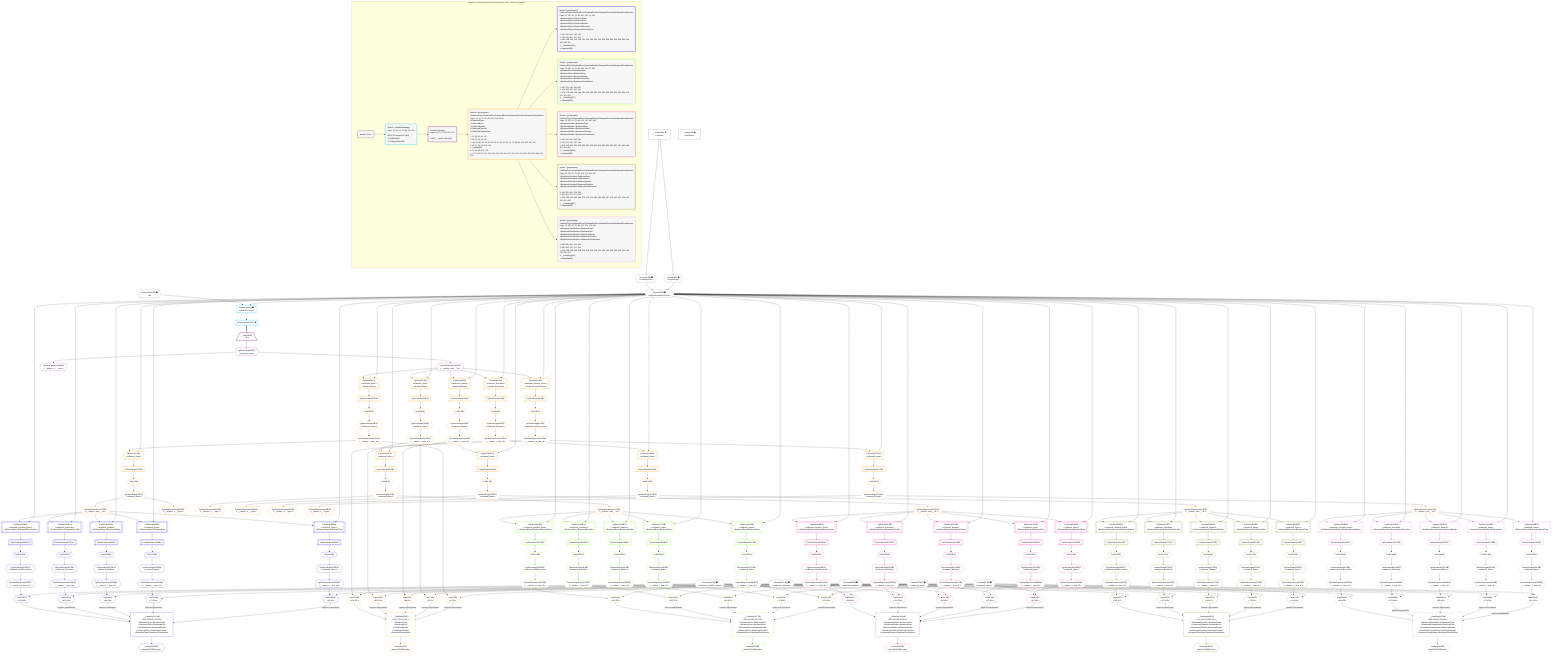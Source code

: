 %%{init: {'themeVariables': { 'fontSize': '12px'}}}%%
graph TD
    classDef path fill:#eee,stroke:#000,color:#000
    classDef plan fill:#fff,stroke-width:1px,color:#000
    classDef itemplan fill:#fff,stroke-width:2px,color:#000
    classDef unbatchedplan fill:#dff,stroke-width:1px,color:#000
    classDef sideeffectplan fill:#fcc,stroke-width:2px,color:#000
    classDef bucket fill:#f6f6f6,color:#000,stroke-width:2px,text-align:left

    subgraph "Buckets for queries/polymorphic/relay.polyroot_with_related_poly.simple"
    Bucket0("Bucket 0 (root)"):::bucket
    Bucket1("Bucket 1 (nullableBoundary)<br />Deps: 12, 14, 61, 75, 88, 101, 114<br /><br />ROOT Connectionᐸ8ᐳ[14]<br />1: PgSelect[16]<br />2: PgSelectRows[18]"):::bucket
    Bucket2("Bucket 2 (listItem)<br />Deps: 12, 61, 75, 88, 101, 114<br /><br />ROOT __Item{2}ᐸ18ᐳ[19]"):::bucket
    Bucket3("Bucket 3 (polymorphic)<br />RelationalTopic,RelationalPost,RelationalDivider,RelationalChecklist,RelationalChecklistItem<br />Deps: 12, 21, 61, 75, 88, 101, 114, 20, 66<br />ᐳRelationalTopic<br />ᐳRelationalPost<br />ᐳRelationalDivider<br />ᐳRelationalChecklist<br />ᐳRelationalChecklistItem<br /><br />1: 22, 33, 40, 47, 54<br />2: 30, 37, 44, 51, 58<br />ᐳ: 29, 32, 36, 39, 43, 46, 50, 53, 57, 60, 62, 63, 76, 77, 89, 90, 102, 103, 115, 116<br />3: 65, 67, 80, 93, 106, 119<br />ᐳ: Lambda[64]<br />4: 72, 85, 98, 111, 124<br />ᐳ: 71, 74, 84, 87, 97, 100, 110, 113, 123, 126, 127, 167, 207, 247, 287, 332, 358, 384, 410, 436"):::bucket
    Bucket4("Bucket 4 (polymorphic)<br />RelationalTopic,RelationalPost,RelationalDivider,RelationalChecklist,RelationalChecklistItem<br />Deps: 12, 127, 61, 75, 88, 101, 114, 74, 332<br />ᐳRelationalTopicᐳRelationalTopic<br />ᐳRelationalTopicᐳRelationalPost<br />ᐳRelationalTopicᐳRelationalDivider<br />ᐳRelationalTopicᐳRelationalChecklist<br />ᐳRelationalTopicᐳRelationalChecklistItem<br /><br />1: 128, 139, 146, 153, 160<br />2: 136, 143, 150, 157, 164<br />ᐳ: 135, 138, 142, 145, 149, 152, 156, 159, 163, 166, 328, 329, 334, 335, 339, 340, 344, 345, 349, 350<br />3: __DataOnly[331]<br />ᐳ: Lambda[330]"):::bucket
    Bucket5("Bucket 5 (polymorphic)<br />RelationalTopic,RelationalPost,RelationalDivider,RelationalChecklist,RelationalChecklistItem<br />Deps: 12, 167, 61, 75, 88, 101, 114, 87, 358<br />ᐳRelationalPostᐳRelationalTopic<br />ᐳRelationalPostᐳRelationalPost<br />ᐳRelationalPostᐳRelationalDivider<br />ᐳRelationalPostᐳRelationalChecklist<br />ᐳRelationalPostᐳRelationalChecklistItem<br /><br />1: 168, 179, 186, 193, 200<br />2: 176, 183, 190, 197, 204<br />ᐳ: 175, 178, 182, 185, 189, 192, 196, 199, 203, 206, 354, 355, 360, 361, 365, 366, 370, 371, 375, 376<br />3: __DataOnly[357]<br />ᐳ: Lambda[356]"):::bucket
    Bucket6("Bucket 6 (polymorphic)<br />RelationalTopic,RelationalPost,RelationalDivider,RelationalChecklist,RelationalChecklistItem<br />Deps: 12, 207, 61, 75, 88, 101, 114, 100, 384<br />ᐳRelationalDividerᐳRelationalTopic<br />ᐳRelationalDividerᐳRelationalPost<br />ᐳRelationalDividerᐳRelationalDivider<br />ᐳRelationalDividerᐳRelationalChecklist<br />ᐳRelationalDividerᐳRelationalChecklistItem<br /><br />1: 208, 219, 226, 233, 240<br />2: 216, 223, 230, 237, 244<br />ᐳ: 215, 218, 222, 225, 229, 232, 236, 239, 243, 246, 380, 381, 386, 387, 391, 392, 396, 397, 401, 402<br />3: __DataOnly[383]<br />ᐳ: Lambda[382]"):::bucket
    Bucket7("Bucket 7 (polymorphic)<br />RelationalTopic,RelationalPost,RelationalDivider,RelationalChecklist,RelationalChecklistItem<br />Deps: 12, 247, 61, 75, 88, 101, 114, 113, 410<br />ᐳRelationalChecklistᐳRelationalTopic<br />ᐳRelationalChecklistᐳRelationalPost<br />ᐳRelationalChecklistᐳRelationalDivider<br />ᐳRelationalChecklistᐳRelationalChecklist<br />ᐳRelationalChecklistᐳRelationalChecklistItem<br /><br />1: 248, 259, 266, 273, 280<br />2: 256, 263, 270, 277, 284<br />ᐳ: 255, 258, 262, 265, 269, 272, 276, 279, 283, 286, 406, 407, 412, 413, 417, 418, 422, 423, 427, 428<br />3: __DataOnly[409]<br />ᐳ: Lambda[408]"):::bucket
    Bucket8("Bucket 8 (polymorphic)<br />RelationalTopic,RelationalPost,RelationalDivider,RelationalChecklist,RelationalChecklistItem<br />Deps: 12, 287, 61, 75, 88, 101, 114, 126, 436<br />ᐳRelationalChecklistItemᐳRelationalTopic<br />ᐳRelationalChecklistItemᐳRelationalPost<br />ᐳRelationalChecklistItemᐳRelationalDivider<br />ᐳRelationalChecklistItemᐳRelationalChecklist<br />ᐳRelationalChecklistItemᐳRelationalChecklistItem<br /><br />1: 288, 299, 306, 313, 320<br />2: 296, 303, 310, 317, 324<br />ᐳ: 295, 298, 302, 305, 309, 312, 316, 319, 323, 326, 432, 433, 438, 439, 443, 444, 448, 449, 453, 454<br />3: __DataOnly[435]<br />ᐳ: Lambda[434]"):::bucket
    end
    Bucket0 --> Bucket1
    Bucket1 --> Bucket2
    Bucket2 --> Bucket3
    Bucket3 --> Bucket4 & Bucket5 & Bucket6 & Bucket7 & Bucket8

    %% plan dependencies
    Object12{{"Object[12∈0] ➊<br />ᐸ{pgSettings,withPgClient}ᐳ"}}:::plan
    Access9{{"Access[9∈0] ➊<br />ᐸ2.pgSettingsᐳ"}}:::plan
    Access11{{"Access[11∈0] ➊<br />ᐸ2.withPgClientᐳ"}}:::plan
    Access9 & Access11 --> Object12
    __Value2["__Value[2∈0] ➊<br />ᐸcontextᐳ"]:::plan
    __Value2 --> Access9
    __Value2 --> Access11
    __Value4["__Value[4∈0] ➊<br />ᐸrootValueᐳ"]:::plan
    Connection14{{"Connection[14∈0] ➊<br />ᐸ8ᐳ"}}:::plan
    Constant61{{"Constant[61∈0] ➊<br />ᐸ'relational_topics'ᐳ"}}:::plan
    Constant75{{"Constant[75∈0] ➊<br />ᐸ'relational_posts'ᐳ"}}:::plan
    Constant88{{"Constant[88∈0] ➊<br />ᐸ'relational_dividers'ᐳ"}}:::plan
    Constant101{{"Constant[101∈0] ➊<br />ᐸ'relational_checklists'ᐳ"}}:::plan
    Constant114{{"Constant[114∈0] ➊<br />ᐸ'relational_checklist_items'ᐳ"}}:::plan
    PgSelect16[["PgSelect[16∈1] ➊<br />ᐸrelational_itemsᐳ"]]:::plan
    Object12 & Connection14 --> PgSelect16
    PgSelectRows18[["PgSelectRows[18∈1] ➊"]]:::plan
    PgSelect16 --> PgSelectRows18
    __Item19[/"__Item[19∈2]<br />ᐸ18ᐳ"\]:::itemplan
    PgSelectRows18 ==> __Item19
    PgSelectSingle20{{"PgSelectSingle[20∈2]<br />ᐸrelational_itemsᐳ"}}:::plan
    __Item19 --> PgSelectSingle20
    PgClassExpression21{{"PgClassExpression[21∈2]<br />ᐸ__relation...ems__.”id”ᐳ"}}:::plan
    PgSelectSingle20 --> PgClassExpression21
    PgClassExpression66{{"PgClassExpression[66∈2]<br />ᐸ__relation...s__.”type”ᐳ"}}:::plan
    PgSelectSingle20 --> PgClassExpression66
    __DataOnly65["__DataOnly[65∈3]<br />ᐸ63,77,90,103,116ᐳ<br />ᐳRelationalTopic<br />ᐳRelationalPost<br />ᐳRelationalDivider<br />ᐳRelationalChecklist<br />ᐳRelationalChecklistItem"]:::plan
    List63{{"List[63∈3]^<br />ᐸ61,62ᐳ"}}:::plan
    List77{{"List[77∈3]^<br />ᐸ75,76ᐳ"}}:::plan
    List90{{"List[90∈3]^<br />ᐸ88,89ᐳ"}}:::plan
    List103{{"List[103∈3]^<br />ᐸ101,102ᐳ"}}:::plan
    List116{{"List[116∈3]^<br />ᐸ114,115ᐳ"}}:::plan
    List63 -->|"trapError;trapInhibited"| __DataOnly65
    List77 -->|"trapError;trapInhibited"| __DataOnly65
    List90 -->|"trapError;trapInhibited"| __DataOnly65
    List103 -->|"trapError;trapInhibited"| __DataOnly65
    List116 --> __DataOnly65
    PgSelect22[["PgSelect[22∈3]<br />ᐸrelational_topicsᐳ<br />ᐳRelationalTopic"]]:::plan
    Object12 & PgClassExpression21 --> PgSelect22
    PgSelect33[["PgSelect[33∈3]<br />ᐸrelational_postsᐳ<br />ᐳRelationalPost"]]:::plan
    Object12 & PgClassExpression21 --> PgSelect33
    PgSelect40[["PgSelect[40∈3]<br />ᐸrelational_dividersᐳ<br />ᐳRelationalDivider"]]:::plan
    Object12 & PgClassExpression21 --> PgSelect40
    PgSelect47[["PgSelect[47∈3]<br />ᐸrelational_checklistsᐳ<br />ᐳRelationalChecklist"]]:::plan
    Object12 & PgClassExpression21 --> PgSelect47
    PgSelect54[["PgSelect[54∈3]<br />ᐸrelational_checklist_itemsᐳ<br />ᐳRelationalChecklistItem"]]:::plan
    Object12 & PgClassExpression21 --> PgSelect54
    PgClassExpression62{{"PgClassExpression[62∈3]^<br />ᐸ__relation...c_item_id”ᐳ"}}:::plan
    Constant61 & PgClassExpression62 --> List63
    PgSelect67[["PgSelect[67∈3]^<br />ᐸrelational_itemsᐳ"]]:::plan
    Object12 & PgClassExpression62 --> PgSelect67
    PgClassExpression76{{"PgClassExpression[76∈3]^<br />ᐸ__relation...t_item_id”ᐳ"}}:::plan
    Constant75 & PgClassExpression76 --> List77
    PgSelect80[["PgSelect[80∈3]^<br />ᐸrelational_itemsᐳ"]]:::plan
    Object12 & PgClassExpression76 --> PgSelect80
    PgClassExpression89{{"PgClassExpression[89∈3]^<br />ᐸ__relation...r_item_id”ᐳ"}}:::plan
    Constant88 & PgClassExpression89 --> List90
    PgSelect93[["PgSelect[93∈3]^<br />ᐸrelational_itemsᐳ"]]:::plan
    Object12 & PgClassExpression89 --> PgSelect93
    PgClassExpression102{{"PgClassExpression[102∈3]^<br />ᐸ__relation...t_item_id”ᐳ"}}:::plan
    Constant101 & PgClassExpression102 --> List103
    PgSelect106[["PgSelect[106∈3]^<br />ᐸrelational_itemsᐳ"]]:::plan
    Object12 & PgClassExpression102 --> PgSelect106
    PgClassExpression115{{"PgClassExpression[115∈3]^<br />ᐸ__relation...m_item_id”ᐳ"}}:::plan
    Constant114 & PgClassExpression115 --> List116
    PgSelect119[["PgSelect[119∈3]^<br />ᐸrelational_itemsᐳ"]]:::plan
    Object12 & PgClassExpression115 --> PgSelect119
    First29{{"First[29∈3]^"}}:::plan
    PgSelectRows30[["PgSelectRows[30∈3]^"]]:::plan
    PgSelectRows30 --> First29
    PgSelect22 --> PgSelectRows30
    PgSelectSingle32{{"PgSelectSingle[32∈3]^<br />ᐸrelational_topicsᐳ"}}:::plan
    First29 --> PgSelectSingle32
    First36{{"First[36∈3]^"}}:::plan
    PgSelectRows37[["PgSelectRows[37∈3]^"]]:::plan
    PgSelectRows37 --> First36
    PgSelect33 --> PgSelectRows37
    PgSelectSingle39{{"PgSelectSingle[39∈3]^<br />ᐸrelational_postsᐳ"}}:::plan
    First36 --> PgSelectSingle39
    First43{{"First[43∈3]^"}}:::plan
    PgSelectRows44[["PgSelectRows[44∈3]^"]]:::plan
    PgSelectRows44 --> First43
    PgSelect40 --> PgSelectRows44
    PgSelectSingle46{{"PgSelectSingle[46∈3]^<br />ᐸrelational_dividersᐳ"}}:::plan
    First43 --> PgSelectSingle46
    First50{{"First[50∈3]^"}}:::plan
    PgSelectRows51[["PgSelectRows[51∈3]^"]]:::plan
    PgSelectRows51 --> First50
    PgSelect47 --> PgSelectRows51
    PgSelectSingle53{{"PgSelectSingle[53∈3]^<br />ᐸrelational_checklistsᐳ"}}:::plan
    First50 --> PgSelectSingle53
    First57{{"First[57∈3]^"}}:::plan
    PgSelectRows58[["PgSelectRows[58∈3]^"]]:::plan
    PgSelectRows58 --> First57
    PgSelect54 --> PgSelectRows58
    PgSelectSingle60{{"PgSelectSingle[60∈3]^<br />ᐸrelational_checklist_itemsᐳ"}}:::plan
    First57 --> PgSelectSingle60
    PgSelectSingle32 --> PgClassExpression62
    Lambda64{{"Lambda[64∈3]^<br />ᐸbase64JSONEncodeᐳ"}}:::plan
    __DataOnly65 --> Lambda64
    First71{{"First[71∈3]^"}}:::plan
    PgSelectRows72[["PgSelectRows[72∈3]^"]]:::plan
    PgSelectRows72 --> First71
    PgSelect67 --> PgSelectRows72
    PgSelectSingle74{{"PgSelectSingle[74∈3]^<br />ᐸrelational_itemsᐳ"}}:::plan
    First71 --> PgSelectSingle74
    PgSelectSingle39 --> PgClassExpression76
    First84{{"First[84∈3]^"}}:::plan
    PgSelectRows85[["PgSelectRows[85∈3]^"]]:::plan
    PgSelectRows85 --> First84
    PgSelect80 --> PgSelectRows85
    PgSelectSingle87{{"PgSelectSingle[87∈3]^<br />ᐸrelational_itemsᐳ"}}:::plan
    First84 --> PgSelectSingle87
    PgSelectSingle46 --> PgClassExpression89
    First97{{"First[97∈3]^"}}:::plan
    PgSelectRows98[["PgSelectRows[98∈3]^"]]:::plan
    PgSelectRows98 --> First97
    PgSelect93 --> PgSelectRows98
    PgSelectSingle100{{"PgSelectSingle[100∈3]^<br />ᐸrelational_itemsᐳ"}}:::plan
    First97 --> PgSelectSingle100
    PgSelectSingle53 --> PgClassExpression102
    First110{{"First[110∈3]^"}}:::plan
    PgSelectRows111[["PgSelectRows[111∈3]^"]]:::plan
    PgSelectRows111 --> First110
    PgSelect106 --> PgSelectRows111
    PgSelectSingle113{{"PgSelectSingle[113∈3]^<br />ᐸrelational_itemsᐳ"}}:::plan
    First110 --> PgSelectSingle113
    PgSelectSingle60 --> PgClassExpression115
    First123{{"First[123∈3]^"}}:::plan
    PgSelectRows124[["PgSelectRows[124∈3]^"]]:::plan
    PgSelectRows124 --> First123
    PgSelect119 --> PgSelectRows124
    PgSelectSingle126{{"PgSelectSingle[126∈3]^<br />ᐸrelational_itemsᐳ"}}:::plan
    First123 --> PgSelectSingle126
    PgClassExpression127{{"PgClassExpression[127∈3]^<br />ᐸ__relation...ems__.”id”ᐳ"}}:::plan
    PgSelectSingle74 --> PgClassExpression127
    PgClassExpression167{{"PgClassExpression[167∈3]^<br />ᐸ__relation...ems__.”id”ᐳ"}}:::plan
    PgSelectSingle87 --> PgClassExpression167
    PgClassExpression207{{"PgClassExpression[207∈3]^<br />ᐸ__relation...ems__.”id”ᐳ"}}:::plan
    PgSelectSingle100 --> PgClassExpression207
    PgClassExpression247{{"PgClassExpression[247∈3]^<br />ᐸ__relation...ems__.”id”ᐳ"}}:::plan
    PgSelectSingle113 --> PgClassExpression247
    PgClassExpression287{{"PgClassExpression[287∈3]^<br />ᐸ__relation...ems__.”id”ᐳ"}}:::plan
    PgSelectSingle126 --> PgClassExpression287
    PgClassExpression332{{"PgClassExpression[332∈3]^<br />ᐸ__relation...s__.”type”ᐳ"}}:::plan
    PgSelectSingle74 --> PgClassExpression332
    PgClassExpression358{{"PgClassExpression[358∈3]^<br />ᐸ__relation...s__.”type”ᐳ"}}:::plan
    PgSelectSingle87 --> PgClassExpression358
    PgClassExpression384{{"PgClassExpression[384∈3]^<br />ᐸ__relation...s__.”type”ᐳ"}}:::plan
    PgSelectSingle100 --> PgClassExpression384
    PgClassExpression410{{"PgClassExpression[410∈3]^<br />ᐸ__relation...s__.”type”ᐳ"}}:::plan
    PgSelectSingle113 --> PgClassExpression410
    PgClassExpression436{{"PgClassExpression[436∈3]^<br />ᐸ__relation...s__.”type”ᐳ"}}:::plan
    PgSelectSingle126 --> PgClassExpression436
    __DataOnly331["__DataOnly[331∈4]<br />ᐸ329,335,340,345,350ᐳ<br />ᐳRelationalTopicᐳRelationalTopic<br />ᐳRelationalTopicᐳRelationalPost<br />ᐳRelationalTopicᐳRelationalDivider<br />ᐳRelationalTopicᐳRelationalChecklist<br />ᐳRelationalTopicᐳRelationalChecklistItem"]:::plan
    List329{{"List[329∈4]^<br />ᐸ61,328ᐳ"}}:::plan
    List335{{"List[335∈4]^<br />ᐸ75,334ᐳ"}}:::plan
    List340{{"List[340∈4]^<br />ᐸ88,339ᐳ"}}:::plan
    List345{{"List[345∈4]^<br />ᐸ101,344ᐳ"}}:::plan
    List350{{"List[350∈4]^<br />ᐸ114,349ᐳ"}}:::plan
    List329 -->|"trapError;trapInhibited"| __DataOnly331
    List335 -->|"trapError;trapInhibited"| __DataOnly331
    List340 -->|"trapError;trapInhibited"| __DataOnly331
    List345 -->|"trapError;trapInhibited"| __DataOnly331
    List350 --> __DataOnly331
    PgSelect128[["PgSelect[128∈4]<br />ᐸrelational_topicsᐳ<br />ᐳRelationalTopicᐳRelationalTopic"]]:::plan
    Object12 & PgClassExpression127 --> PgSelect128
    PgSelect139[["PgSelect[139∈4]<br />ᐸrelational_postsᐳ<br />ᐳRelationalTopicᐳRelationalPost"]]:::plan
    Object12 & PgClassExpression127 --> PgSelect139
    PgSelect146[["PgSelect[146∈4]<br />ᐸrelational_dividersᐳ<br />ᐳRelationalTopicᐳRelationalDivider"]]:::plan
    Object12 & PgClassExpression127 --> PgSelect146
    PgSelect153[["PgSelect[153∈4]<br />ᐸrelational_checklistsᐳ<br />ᐳRelationalTopicᐳRelationalChecklist"]]:::plan
    Object12 & PgClassExpression127 --> PgSelect153
    PgSelect160[["PgSelect[160∈4]<br />ᐸrelational_checklist_itemsᐳ<br />ᐳRelationalTopicᐳRelationalChecklistItem"]]:::plan
    Object12 & PgClassExpression127 --> PgSelect160
    PgClassExpression328{{"PgClassExpression[328∈4]^<br />ᐸ__relation...c_item_id”ᐳ"}}:::plan
    Constant61 & PgClassExpression328 --> List329
    PgClassExpression334{{"PgClassExpression[334∈4]^<br />ᐸ__relation...t_item_id”ᐳ"}}:::plan
    Constant75 & PgClassExpression334 --> List335
    PgClassExpression339{{"PgClassExpression[339∈4]^<br />ᐸ__relation...r_item_id”ᐳ"}}:::plan
    Constant88 & PgClassExpression339 --> List340
    PgClassExpression344{{"PgClassExpression[344∈4]^<br />ᐸ__relation...t_item_id”ᐳ"}}:::plan
    Constant101 & PgClassExpression344 --> List345
    PgClassExpression349{{"PgClassExpression[349∈4]^<br />ᐸ__relation...m_item_id”ᐳ"}}:::plan
    Constant114 & PgClassExpression349 --> List350
    First135{{"First[135∈4]^"}}:::plan
    PgSelectRows136[["PgSelectRows[136∈4]^"]]:::plan
    PgSelectRows136 --> First135
    PgSelect128 --> PgSelectRows136
    PgSelectSingle138{{"PgSelectSingle[138∈4]^<br />ᐸrelational_topicsᐳ"}}:::plan
    First135 --> PgSelectSingle138
    First142{{"First[142∈4]^"}}:::plan
    PgSelectRows143[["PgSelectRows[143∈4]^"]]:::plan
    PgSelectRows143 --> First142
    PgSelect139 --> PgSelectRows143
    PgSelectSingle145{{"PgSelectSingle[145∈4]^<br />ᐸrelational_postsᐳ"}}:::plan
    First142 --> PgSelectSingle145
    First149{{"First[149∈4]^"}}:::plan
    PgSelectRows150[["PgSelectRows[150∈4]^"]]:::plan
    PgSelectRows150 --> First149
    PgSelect146 --> PgSelectRows150
    PgSelectSingle152{{"PgSelectSingle[152∈4]^<br />ᐸrelational_dividersᐳ"}}:::plan
    First149 --> PgSelectSingle152
    First156{{"First[156∈4]^"}}:::plan
    PgSelectRows157[["PgSelectRows[157∈4]^"]]:::plan
    PgSelectRows157 --> First156
    PgSelect153 --> PgSelectRows157
    PgSelectSingle159{{"PgSelectSingle[159∈4]^<br />ᐸrelational_checklistsᐳ"}}:::plan
    First156 --> PgSelectSingle159
    First163{{"First[163∈4]^"}}:::plan
    PgSelectRows164[["PgSelectRows[164∈4]^"]]:::plan
    PgSelectRows164 --> First163
    PgSelect160 --> PgSelectRows164
    PgSelectSingle166{{"PgSelectSingle[166∈4]^<br />ᐸrelational_checklist_itemsᐳ"}}:::plan
    First163 --> PgSelectSingle166
    PgSelectSingle138 --> PgClassExpression328
    Lambda330{{"Lambda[330∈4]^<br />ᐸbase64JSONEncodeᐳ"}}:::plan
    __DataOnly331 --> Lambda330
    PgSelectSingle145 --> PgClassExpression334
    PgSelectSingle152 --> PgClassExpression339
    PgSelectSingle159 --> PgClassExpression344
    PgSelectSingle166 --> PgClassExpression349
    __DataOnly357["__DataOnly[357∈5]<br />ᐸ355,361,366,371,376ᐳ<br />ᐳRelationalPostᐳRelationalTopic<br />ᐳRelationalPostᐳRelationalPost<br />ᐳRelationalPostᐳRelationalDivider<br />ᐳRelationalPostᐳRelationalChecklist<br />ᐳRelationalPostᐳRelationalChecklistItem"]:::plan
    List355{{"List[355∈5]^<br />ᐸ61,354ᐳ"}}:::plan
    List361{{"List[361∈5]^<br />ᐸ75,360ᐳ"}}:::plan
    List366{{"List[366∈5]^<br />ᐸ88,365ᐳ"}}:::plan
    List371{{"List[371∈5]^<br />ᐸ101,370ᐳ"}}:::plan
    List376{{"List[376∈5]^<br />ᐸ114,375ᐳ"}}:::plan
    List355 -->|"trapError;trapInhibited"| __DataOnly357
    List361 -->|"trapError;trapInhibited"| __DataOnly357
    List366 -->|"trapError;trapInhibited"| __DataOnly357
    List371 -->|"trapError;trapInhibited"| __DataOnly357
    List376 --> __DataOnly357
    PgSelect168[["PgSelect[168∈5]<br />ᐸrelational_topicsᐳ<br />ᐳRelationalPostᐳRelationalTopic"]]:::plan
    Object12 & PgClassExpression167 --> PgSelect168
    PgSelect179[["PgSelect[179∈5]<br />ᐸrelational_postsᐳ<br />ᐳRelationalPostᐳRelationalPost"]]:::plan
    Object12 & PgClassExpression167 --> PgSelect179
    PgSelect186[["PgSelect[186∈5]<br />ᐸrelational_dividersᐳ<br />ᐳRelationalPostᐳRelationalDivider"]]:::plan
    Object12 & PgClassExpression167 --> PgSelect186
    PgSelect193[["PgSelect[193∈5]<br />ᐸrelational_checklistsᐳ<br />ᐳRelationalPostᐳRelationalChecklist"]]:::plan
    Object12 & PgClassExpression167 --> PgSelect193
    PgSelect200[["PgSelect[200∈5]<br />ᐸrelational_checklist_itemsᐳ<br />ᐳRelationalPostᐳRelationalChecklistItem"]]:::plan
    Object12 & PgClassExpression167 --> PgSelect200
    PgClassExpression354{{"PgClassExpression[354∈5]^<br />ᐸ__relation...c_item_id”ᐳ"}}:::plan
    Constant61 & PgClassExpression354 --> List355
    PgClassExpression360{{"PgClassExpression[360∈5]^<br />ᐸ__relation...t_item_id”ᐳ"}}:::plan
    Constant75 & PgClassExpression360 --> List361
    PgClassExpression365{{"PgClassExpression[365∈5]^<br />ᐸ__relation...r_item_id”ᐳ"}}:::plan
    Constant88 & PgClassExpression365 --> List366
    PgClassExpression370{{"PgClassExpression[370∈5]^<br />ᐸ__relation...t_item_id”ᐳ"}}:::plan
    Constant101 & PgClassExpression370 --> List371
    PgClassExpression375{{"PgClassExpression[375∈5]^<br />ᐸ__relation...m_item_id”ᐳ"}}:::plan
    Constant114 & PgClassExpression375 --> List376
    First175{{"First[175∈5]^"}}:::plan
    PgSelectRows176[["PgSelectRows[176∈5]^"]]:::plan
    PgSelectRows176 --> First175
    PgSelect168 --> PgSelectRows176
    PgSelectSingle178{{"PgSelectSingle[178∈5]^<br />ᐸrelational_topicsᐳ"}}:::plan
    First175 --> PgSelectSingle178
    First182{{"First[182∈5]^"}}:::plan
    PgSelectRows183[["PgSelectRows[183∈5]^"]]:::plan
    PgSelectRows183 --> First182
    PgSelect179 --> PgSelectRows183
    PgSelectSingle185{{"PgSelectSingle[185∈5]^<br />ᐸrelational_postsᐳ"}}:::plan
    First182 --> PgSelectSingle185
    First189{{"First[189∈5]^"}}:::plan
    PgSelectRows190[["PgSelectRows[190∈5]^"]]:::plan
    PgSelectRows190 --> First189
    PgSelect186 --> PgSelectRows190
    PgSelectSingle192{{"PgSelectSingle[192∈5]^<br />ᐸrelational_dividersᐳ"}}:::plan
    First189 --> PgSelectSingle192
    First196{{"First[196∈5]^"}}:::plan
    PgSelectRows197[["PgSelectRows[197∈5]^"]]:::plan
    PgSelectRows197 --> First196
    PgSelect193 --> PgSelectRows197
    PgSelectSingle199{{"PgSelectSingle[199∈5]^<br />ᐸrelational_checklistsᐳ"}}:::plan
    First196 --> PgSelectSingle199
    First203{{"First[203∈5]^"}}:::plan
    PgSelectRows204[["PgSelectRows[204∈5]^"]]:::plan
    PgSelectRows204 --> First203
    PgSelect200 --> PgSelectRows204
    PgSelectSingle206{{"PgSelectSingle[206∈5]^<br />ᐸrelational_checklist_itemsᐳ"}}:::plan
    First203 --> PgSelectSingle206
    PgSelectSingle178 --> PgClassExpression354
    Lambda356{{"Lambda[356∈5]^<br />ᐸbase64JSONEncodeᐳ"}}:::plan
    __DataOnly357 --> Lambda356
    PgSelectSingle185 --> PgClassExpression360
    PgSelectSingle192 --> PgClassExpression365
    PgSelectSingle199 --> PgClassExpression370
    PgSelectSingle206 --> PgClassExpression375
    __DataOnly383["__DataOnly[383∈6]<br />ᐸ381,387,392,397,402ᐳ<br />ᐳRelationalDividerᐳRelationalTopic<br />ᐳRelationalDividerᐳRelationalPost<br />ᐳRelationalDividerᐳRelationalDivider<br />ᐳRelationalDividerᐳRelationalChecklist<br />ᐳRelationalDividerᐳRelationalChecklistItem"]:::plan
    List381{{"List[381∈6]^<br />ᐸ61,380ᐳ"}}:::plan
    List387{{"List[387∈6]^<br />ᐸ75,386ᐳ"}}:::plan
    List392{{"List[392∈6]^<br />ᐸ88,391ᐳ"}}:::plan
    List397{{"List[397∈6]^<br />ᐸ101,396ᐳ"}}:::plan
    List402{{"List[402∈6]^<br />ᐸ114,401ᐳ"}}:::plan
    List381 -->|"trapError;trapInhibited"| __DataOnly383
    List387 -->|"trapError;trapInhibited"| __DataOnly383
    List392 -->|"trapError;trapInhibited"| __DataOnly383
    List397 -->|"trapError;trapInhibited"| __DataOnly383
    List402 --> __DataOnly383
    PgSelect208[["PgSelect[208∈6]<br />ᐸrelational_topicsᐳ<br />ᐳRelationalDividerᐳRelationalTopic"]]:::plan
    Object12 & PgClassExpression207 --> PgSelect208
    PgSelect219[["PgSelect[219∈6]<br />ᐸrelational_postsᐳ<br />ᐳRelationalDividerᐳRelationalPost"]]:::plan
    Object12 & PgClassExpression207 --> PgSelect219
    PgSelect226[["PgSelect[226∈6]<br />ᐸrelational_dividersᐳ<br />ᐳRelationalDividerᐳRelationalDivider"]]:::plan
    Object12 & PgClassExpression207 --> PgSelect226
    PgSelect233[["PgSelect[233∈6]<br />ᐸrelational_checklistsᐳ<br />ᐳRelationalDividerᐳRelationalChecklist"]]:::plan
    Object12 & PgClassExpression207 --> PgSelect233
    PgSelect240[["PgSelect[240∈6]<br />ᐸrelational_checklist_itemsᐳ<br />ᐳRelationalDividerᐳRelationalChecklistItem"]]:::plan
    Object12 & PgClassExpression207 --> PgSelect240
    PgClassExpression380{{"PgClassExpression[380∈6]^<br />ᐸ__relation...c_item_id”ᐳ"}}:::plan
    Constant61 & PgClassExpression380 --> List381
    PgClassExpression386{{"PgClassExpression[386∈6]^<br />ᐸ__relation...t_item_id”ᐳ"}}:::plan
    Constant75 & PgClassExpression386 --> List387
    PgClassExpression391{{"PgClassExpression[391∈6]^<br />ᐸ__relation...r_item_id”ᐳ"}}:::plan
    Constant88 & PgClassExpression391 --> List392
    PgClassExpression396{{"PgClassExpression[396∈6]^<br />ᐸ__relation...t_item_id”ᐳ"}}:::plan
    Constant101 & PgClassExpression396 --> List397
    PgClassExpression401{{"PgClassExpression[401∈6]^<br />ᐸ__relation...m_item_id”ᐳ"}}:::plan
    Constant114 & PgClassExpression401 --> List402
    First215{{"First[215∈6]^"}}:::plan
    PgSelectRows216[["PgSelectRows[216∈6]^"]]:::plan
    PgSelectRows216 --> First215
    PgSelect208 --> PgSelectRows216
    PgSelectSingle218{{"PgSelectSingle[218∈6]^<br />ᐸrelational_topicsᐳ"}}:::plan
    First215 --> PgSelectSingle218
    First222{{"First[222∈6]^"}}:::plan
    PgSelectRows223[["PgSelectRows[223∈6]^"]]:::plan
    PgSelectRows223 --> First222
    PgSelect219 --> PgSelectRows223
    PgSelectSingle225{{"PgSelectSingle[225∈6]^<br />ᐸrelational_postsᐳ"}}:::plan
    First222 --> PgSelectSingle225
    First229{{"First[229∈6]^"}}:::plan
    PgSelectRows230[["PgSelectRows[230∈6]^"]]:::plan
    PgSelectRows230 --> First229
    PgSelect226 --> PgSelectRows230
    PgSelectSingle232{{"PgSelectSingle[232∈6]^<br />ᐸrelational_dividersᐳ"}}:::plan
    First229 --> PgSelectSingle232
    First236{{"First[236∈6]^"}}:::plan
    PgSelectRows237[["PgSelectRows[237∈6]^"]]:::plan
    PgSelectRows237 --> First236
    PgSelect233 --> PgSelectRows237
    PgSelectSingle239{{"PgSelectSingle[239∈6]^<br />ᐸrelational_checklistsᐳ"}}:::plan
    First236 --> PgSelectSingle239
    First243{{"First[243∈6]^"}}:::plan
    PgSelectRows244[["PgSelectRows[244∈6]^"]]:::plan
    PgSelectRows244 --> First243
    PgSelect240 --> PgSelectRows244
    PgSelectSingle246{{"PgSelectSingle[246∈6]^<br />ᐸrelational_checklist_itemsᐳ"}}:::plan
    First243 --> PgSelectSingle246
    PgSelectSingle218 --> PgClassExpression380
    Lambda382{{"Lambda[382∈6]^<br />ᐸbase64JSONEncodeᐳ"}}:::plan
    __DataOnly383 --> Lambda382
    PgSelectSingle225 --> PgClassExpression386
    PgSelectSingle232 --> PgClassExpression391
    PgSelectSingle239 --> PgClassExpression396
    PgSelectSingle246 --> PgClassExpression401
    __DataOnly409["__DataOnly[409∈7]<br />ᐸ407,413,418,423,428ᐳ<br />ᐳRelationalChecklistᐳRelationalTopic<br />ᐳRelationalChecklistᐳRelationalPost<br />ᐳRelationalChecklistᐳRelationalDivider<br />ᐳRelationalChecklistᐳRelationalChecklist<br />ᐳRelationalChecklistᐳRelationalChecklistItem"]:::plan
    List407{{"List[407∈7]^<br />ᐸ61,406ᐳ"}}:::plan
    List413{{"List[413∈7]^<br />ᐸ75,412ᐳ"}}:::plan
    List418{{"List[418∈7]^<br />ᐸ88,417ᐳ"}}:::plan
    List423{{"List[423∈7]^<br />ᐸ101,422ᐳ"}}:::plan
    List428{{"List[428∈7]^<br />ᐸ114,427ᐳ"}}:::plan
    List407 -->|"trapError;trapInhibited"| __DataOnly409
    List413 -->|"trapError;trapInhibited"| __DataOnly409
    List418 -->|"trapError;trapInhibited"| __DataOnly409
    List423 -->|"trapError;trapInhibited"| __DataOnly409
    List428 --> __DataOnly409
    PgSelect248[["PgSelect[248∈7]<br />ᐸrelational_topicsᐳ<br />ᐳRelationalChecklistᐳRelationalTopic"]]:::plan
    Object12 & PgClassExpression247 --> PgSelect248
    PgSelect259[["PgSelect[259∈7]<br />ᐸrelational_postsᐳ<br />ᐳRelationalChecklistᐳRelationalPost"]]:::plan
    Object12 & PgClassExpression247 --> PgSelect259
    PgSelect266[["PgSelect[266∈7]<br />ᐸrelational_dividersᐳ<br />ᐳRelationalChecklistᐳRelationalDivider"]]:::plan
    Object12 & PgClassExpression247 --> PgSelect266
    PgSelect273[["PgSelect[273∈7]<br />ᐸrelational_checklistsᐳ<br />ᐳRelationalChecklistᐳRelationalChecklist"]]:::plan
    Object12 & PgClassExpression247 --> PgSelect273
    PgSelect280[["PgSelect[280∈7]<br />ᐸrelational_checklist_itemsᐳ<br />ᐳRelationalChecklistᐳRelationalChecklistItem"]]:::plan
    Object12 & PgClassExpression247 --> PgSelect280
    PgClassExpression406{{"PgClassExpression[406∈7]^<br />ᐸ__relation...c_item_id”ᐳ"}}:::plan
    Constant61 & PgClassExpression406 --> List407
    PgClassExpression412{{"PgClassExpression[412∈7]^<br />ᐸ__relation...t_item_id”ᐳ"}}:::plan
    Constant75 & PgClassExpression412 --> List413
    PgClassExpression417{{"PgClassExpression[417∈7]^<br />ᐸ__relation...r_item_id”ᐳ"}}:::plan
    Constant88 & PgClassExpression417 --> List418
    PgClassExpression422{{"PgClassExpression[422∈7]^<br />ᐸ__relation...t_item_id”ᐳ"}}:::plan
    Constant101 & PgClassExpression422 --> List423
    PgClassExpression427{{"PgClassExpression[427∈7]^<br />ᐸ__relation...m_item_id”ᐳ"}}:::plan
    Constant114 & PgClassExpression427 --> List428
    First255{{"First[255∈7]^"}}:::plan
    PgSelectRows256[["PgSelectRows[256∈7]^"]]:::plan
    PgSelectRows256 --> First255
    PgSelect248 --> PgSelectRows256
    PgSelectSingle258{{"PgSelectSingle[258∈7]^<br />ᐸrelational_topicsᐳ"}}:::plan
    First255 --> PgSelectSingle258
    First262{{"First[262∈7]^"}}:::plan
    PgSelectRows263[["PgSelectRows[263∈7]^"]]:::plan
    PgSelectRows263 --> First262
    PgSelect259 --> PgSelectRows263
    PgSelectSingle265{{"PgSelectSingle[265∈7]^<br />ᐸrelational_postsᐳ"}}:::plan
    First262 --> PgSelectSingle265
    First269{{"First[269∈7]^"}}:::plan
    PgSelectRows270[["PgSelectRows[270∈7]^"]]:::plan
    PgSelectRows270 --> First269
    PgSelect266 --> PgSelectRows270
    PgSelectSingle272{{"PgSelectSingle[272∈7]^<br />ᐸrelational_dividersᐳ"}}:::plan
    First269 --> PgSelectSingle272
    First276{{"First[276∈7]^"}}:::plan
    PgSelectRows277[["PgSelectRows[277∈7]^"]]:::plan
    PgSelectRows277 --> First276
    PgSelect273 --> PgSelectRows277
    PgSelectSingle279{{"PgSelectSingle[279∈7]^<br />ᐸrelational_checklistsᐳ"}}:::plan
    First276 --> PgSelectSingle279
    First283{{"First[283∈7]^"}}:::plan
    PgSelectRows284[["PgSelectRows[284∈7]^"]]:::plan
    PgSelectRows284 --> First283
    PgSelect280 --> PgSelectRows284
    PgSelectSingle286{{"PgSelectSingle[286∈7]^<br />ᐸrelational_checklist_itemsᐳ"}}:::plan
    First283 --> PgSelectSingle286
    PgSelectSingle258 --> PgClassExpression406
    Lambda408{{"Lambda[408∈7]^<br />ᐸbase64JSONEncodeᐳ"}}:::plan
    __DataOnly409 --> Lambda408
    PgSelectSingle265 --> PgClassExpression412
    PgSelectSingle272 --> PgClassExpression417
    PgSelectSingle279 --> PgClassExpression422
    PgSelectSingle286 --> PgClassExpression427
    __DataOnly435["__DataOnly[435∈8]<br />ᐸ433,439,444,449,454ᐳ<br />ᐳRelationalChecklistItemᐳRelationalTopic<br />ᐳRelationalChecklistItemᐳRelationalPost<br />ᐳRelationalChecklistItemᐳRelationalDivider<br />ᐳRelationalChecklistItemᐳRelationalChecklist<br />ᐳRelationalChecklistItemᐳRelationalChecklistItem"]:::plan
    List433{{"List[433∈8]^<br />ᐸ61,432ᐳ"}}:::plan
    List439{{"List[439∈8]^<br />ᐸ75,438ᐳ"}}:::plan
    List444{{"List[444∈8]^<br />ᐸ88,443ᐳ"}}:::plan
    List449{{"List[449∈8]^<br />ᐸ101,448ᐳ"}}:::plan
    List454{{"List[454∈8]^<br />ᐸ114,453ᐳ"}}:::plan
    List433 -->|"trapError;trapInhibited"| __DataOnly435
    List439 -->|"trapError;trapInhibited"| __DataOnly435
    List444 -->|"trapError;trapInhibited"| __DataOnly435
    List449 -->|"trapError;trapInhibited"| __DataOnly435
    List454 --> __DataOnly435
    PgSelect288[["PgSelect[288∈8]<br />ᐸrelational_topicsᐳ<br />ᐳRelationalChecklistItemᐳRelationalTopic"]]:::plan
    Object12 & PgClassExpression287 --> PgSelect288
    PgSelect299[["PgSelect[299∈8]<br />ᐸrelational_postsᐳ<br />ᐳRelationalChecklistItemᐳRelationalPost"]]:::plan
    Object12 & PgClassExpression287 --> PgSelect299
    PgSelect306[["PgSelect[306∈8]<br />ᐸrelational_dividersᐳ<br />ᐳRelationalChecklistItemᐳRelationalDivider"]]:::plan
    Object12 & PgClassExpression287 --> PgSelect306
    PgSelect313[["PgSelect[313∈8]<br />ᐸrelational_checklistsᐳ<br />ᐳRelationalChecklistItemᐳRelationalChecklist"]]:::plan
    Object12 & PgClassExpression287 --> PgSelect313
    PgSelect320[["PgSelect[320∈8]<br />ᐸrelational_checklist_itemsᐳ<br />ᐳRelationalChecklistItemᐳRelationalChecklistItem"]]:::plan
    Object12 & PgClassExpression287 --> PgSelect320
    PgClassExpression432{{"PgClassExpression[432∈8]^<br />ᐸ__relation...c_item_id”ᐳ"}}:::plan
    Constant61 & PgClassExpression432 --> List433
    PgClassExpression438{{"PgClassExpression[438∈8]^<br />ᐸ__relation...t_item_id”ᐳ"}}:::plan
    Constant75 & PgClassExpression438 --> List439
    PgClassExpression443{{"PgClassExpression[443∈8]^<br />ᐸ__relation...r_item_id”ᐳ"}}:::plan
    Constant88 & PgClassExpression443 --> List444
    PgClassExpression448{{"PgClassExpression[448∈8]^<br />ᐸ__relation...t_item_id”ᐳ"}}:::plan
    Constant101 & PgClassExpression448 --> List449
    PgClassExpression453{{"PgClassExpression[453∈8]^<br />ᐸ__relation...m_item_id”ᐳ"}}:::plan
    Constant114 & PgClassExpression453 --> List454
    First295{{"First[295∈8]^"}}:::plan
    PgSelectRows296[["PgSelectRows[296∈8]^"]]:::plan
    PgSelectRows296 --> First295
    PgSelect288 --> PgSelectRows296
    PgSelectSingle298{{"PgSelectSingle[298∈8]^<br />ᐸrelational_topicsᐳ"}}:::plan
    First295 --> PgSelectSingle298
    First302{{"First[302∈8]^"}}:::plan
    PgSelectRows303[["PgSelectRows[303∈8]^"]]:::plan
    PgSelectRows303 --> First302
    PgSelect299 --> PgSelectRows303
    PgSelectSingle305{{"PgSelectSingle[305∈8]^<br />ᐸrelational_postsᐳ"}}:::plan
    First302 --> PgSelectSingle305
    First309{{"First[309∈8]^"}}:::plan
    PgSelectRows310[["PgSelectRows[310∈8]^"]]:::plan
    PgSelectRows310 --> First309
    PgSelect306 --> PgSelectRows310
    PgSelectSingle312{{"PgSelectSingle[312∈8]^<br />ᐸrelational_dividersᐳ"}}:::plan
    First309 --> PgSelectSingle312
    First316{{"First[316∈8]^"}}:::plan
    PgSelectRows317[["PgSelectRows[317∈8]^"]]:::plan
    PgSelectRows317 --> First316
    PgSelect313 --> PgSelectRows317
    PgSelectSingle319{{"PgSelectSingle[319∈8]^<br />ᐸrelational_checklistsᐳ"}}:::plan
    First316 --> PgSelectSingle319
    First323{{"First[323∈8]^"}}:::plan
    PgSelectRows324[["PgSelectRows[324∈8]^"]]:::plan
    PgSelectRows324 --> First323
    PgSelect320 --> PgSelectRows324
    PgSelectSingle326{{"PgSelectSingle[326∈8]^<br />ᐸrelational_checklist_itemsᐳ"}}:::plan
    First323 --> PgSelectSingle326
    PgSelectSingle298 --> PgClassExpression432
    Lambda434{{"Lambda[434∈8]^<br />ᐸbase64JSONEncodeᐳ"}}:::plan
    __DataOnly435 --> Lambda434
    PgSelectSingle305 --> PgClassExpression438
    PgSelectSingle312 --> PgClassExpression443
    PgSelectSingle319 --> PgClassExpression448
    PgSelectSingle326 --> PgClassExpression453

    %% define steps
    classDef bucket0 stroke:#696969
    class Bucket0,__Value2,__Value4,Access9,Access11,Object12,Connection14,Constant61,Constant75,Constant88,Constant101,Constant114 bucket0
    classDef bucket1 stroke:#00bfff
    class Bucket1,PgSelect16,PgSelectRows18 bucket1
    classDef bucket2 stroke:#7f007f
    class Bucket2,__Item19,PgSelectSingle20,PgClassExpression21,PgClassExpression66 bucket2
    classDef bucket3 stroke:#ffa500
    class Bucket3,PgSelect22,First29,PgSelectRows30,PgSelectSingle32,PgSelect33,First36,PgSelectRows37,PgSelectSingle39,PgSelect40,First43,PgSelectRows44,PgSelectSingle46,PgSelect47,First50,PgSelectRows51,PgSelectSingle53,PgSelect54,First57,PgSelectRows58,PgSelectSingle60,PgClassExpression62,List63,Lambda64,__DataOnly65,PgSelect67,First71,PgSelectRows72,PgSelectSingle74,PgClassExpression76,List77,PgSelect80,First84,PgSelectRows85,PgSelectSingle87,PgClassExpression89,List90,PgSelect93,First97,PgSelectRows98,PgSelectSingle100,PgClassExpression102,List103,PgSelect106,First110,PgSelectRows111,PgSelectSingle113,PgClassExpression115,List116,PgSelect119,First123,PgSelectRows124,PgSelectSingle126,PgClassExpression127,PgClassExpression167,PgClassExpression207,PgClassExpression247,PgClassExpression287,PgClassExpression332,PgClassExpression358,PgClassExpression384,PgClassExpression410,PgClassExpression436 bucket3
    classDef bucket4 stroke:#0000ff
    class Bucket4,PgSelect128,First135,PgSelectRows136,PgSelectSingle138,PgSelect139,First142,PgSelectRows143,PgSelectSingle145,PgSelect146,First149,PgSelectRows150,PgSelectSingle152,PgSelect153,First156,PgSelectRows157,PgSelectSingle159,PgSelect160,First163,PgSelectRows164,PgSelectSingle166,PgClassExpression328,List329,Lambda330,__DataOnly331,PgClassExpression334,List335,PgClassExpression339,List340,PgClassExpression344,List345,PgClassExpression349,List350 bucket4
    classDef bucket5 stroke:#7fff00
    class Bucket5,PgSelect168,First175,PgSelectRows176,PgSelectSingle178,PgSelect179,First182,PgSelectRows183,PgSelectSingle185,PgSelect186,First189,PgSelectRows190,PgSelectSingle192,PgSelect193,First196,PgSelectRows197,PgSelectSingle199,PgSelect200,First203,PgSelectRows204,PgSelectSingle206,PgClassExpression354,List355,Lambda356,__DataOnly357,PgClassExpression360,List361,PgClassExpression365,List366,PgClassExpression370,List371,PgClassExpression375,List376 bucket5
    classDef bucket6 stroke:#ff1493
    class Bucket6,PgSelect208,First215,PgSelectRows216,PgSelectSingle218,PgSelect219,First222,PgSelectRows223,PgSelectSingle225,PgSelect226,First229,PgSelectRows230,PgSelectSingle232,PgSelect233,First236,PgSelectRows237,PgSelectSingle239,PgSelect240,First243,PgSelectRows244,PgSelectSingle246,PgClassExpression380,List381,Lambda382,__DataOnly383,PgClassExpression386,List387,PgClassExpression391,List392,PgClassExpression396,List397,PgClassExpression401,List402 bucket6
    classDef bucket7 stroke:#808000
    class Bucket7,PgSelect248,First255,PgSelectRows256,PgSelectSingle258,PgSelect259,First262,PgSelectRows263,PgSelectSingle265,PgSelect266,First269,PgSelectRows270,PgSelectSingle272,PgSelect273,First276,PgSelectRows277,PgSelectSingle279,PgSelect280,First283,PgSelectRows284,PgSelectSingle286,PgClassExpression406,List407,Lambda408,__DataOnly409,PgClassExpression412,List413,PgClassExpression417,List418,PgClassExpression422,List423,PgClassExpression427,List428 bucket7
    classDef bucket8 stroke:#dda0dd
    class Bucket8,PgSelect288,First295,PgSelectRows296,PgSelectSingle298,PgSelect299,First302,PgSelectRows303,PgSelectSingle305,PgSelect306,First309,PgSelectRows310,PgSelectSingle312,PgSelect313,First316,PgSelectRows317,PgSelectSingle319,PgSelect320,First323,PgSelectRows324,PgSelectSingle326,PgClassExpression432,List433,Lambda434,__DataOnly435,PgClassExpression438,List439,PgClassExpression443,List444,PgClassExpression448,List449,PgClassExpression453,List454 bucket8